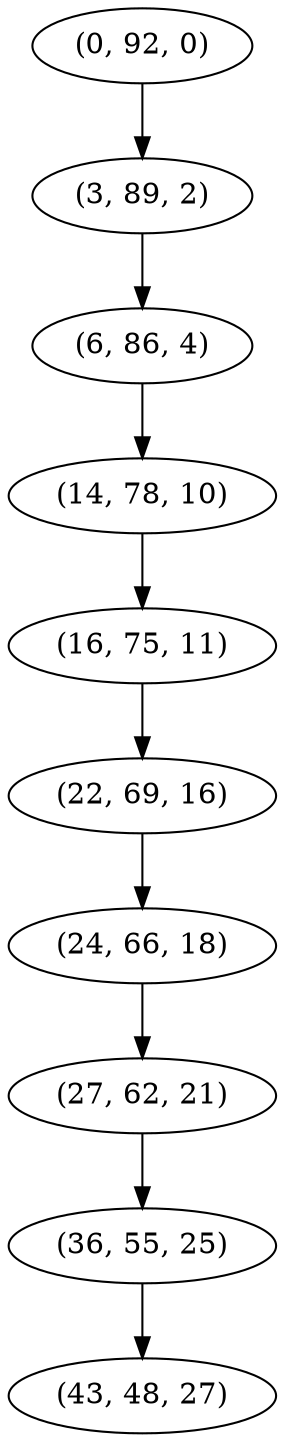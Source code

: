 digraph tree {
    "(0, 92, 0)";
    "(3, 89, 2)";
    "(6, 86, 4)";
    "(14, 78, 10)";
    "(16, 75, 11)";
    "(22, 69, 16)";
    "(24, 66, 18)";
    "(27, 62, 21)";
    "(36, 55, 25)";
    "(43, 48, 27)";
    "(0, 92, 0)" -> "(3, 89, 2)";
    "(3, 89, 2)" -> "(6, 86, 4)";
    "(6, 86, 4)" -> "(14, 78, 10)";
    "(14, 78, 10)" -> "(16, 75, 11)";
    "(16, 75, 11)" -> "(22, 69, 16)";
    "(22, 69, 16)" -> "(24, 66, 18)";
    "(24, 66, 18)" -> "(27, 62, 21)";
    "(27, 62, 21)" -> "(36, 55, 25)";
    "(36, 55, 25)" -> "(43, 48, 27)";
}
